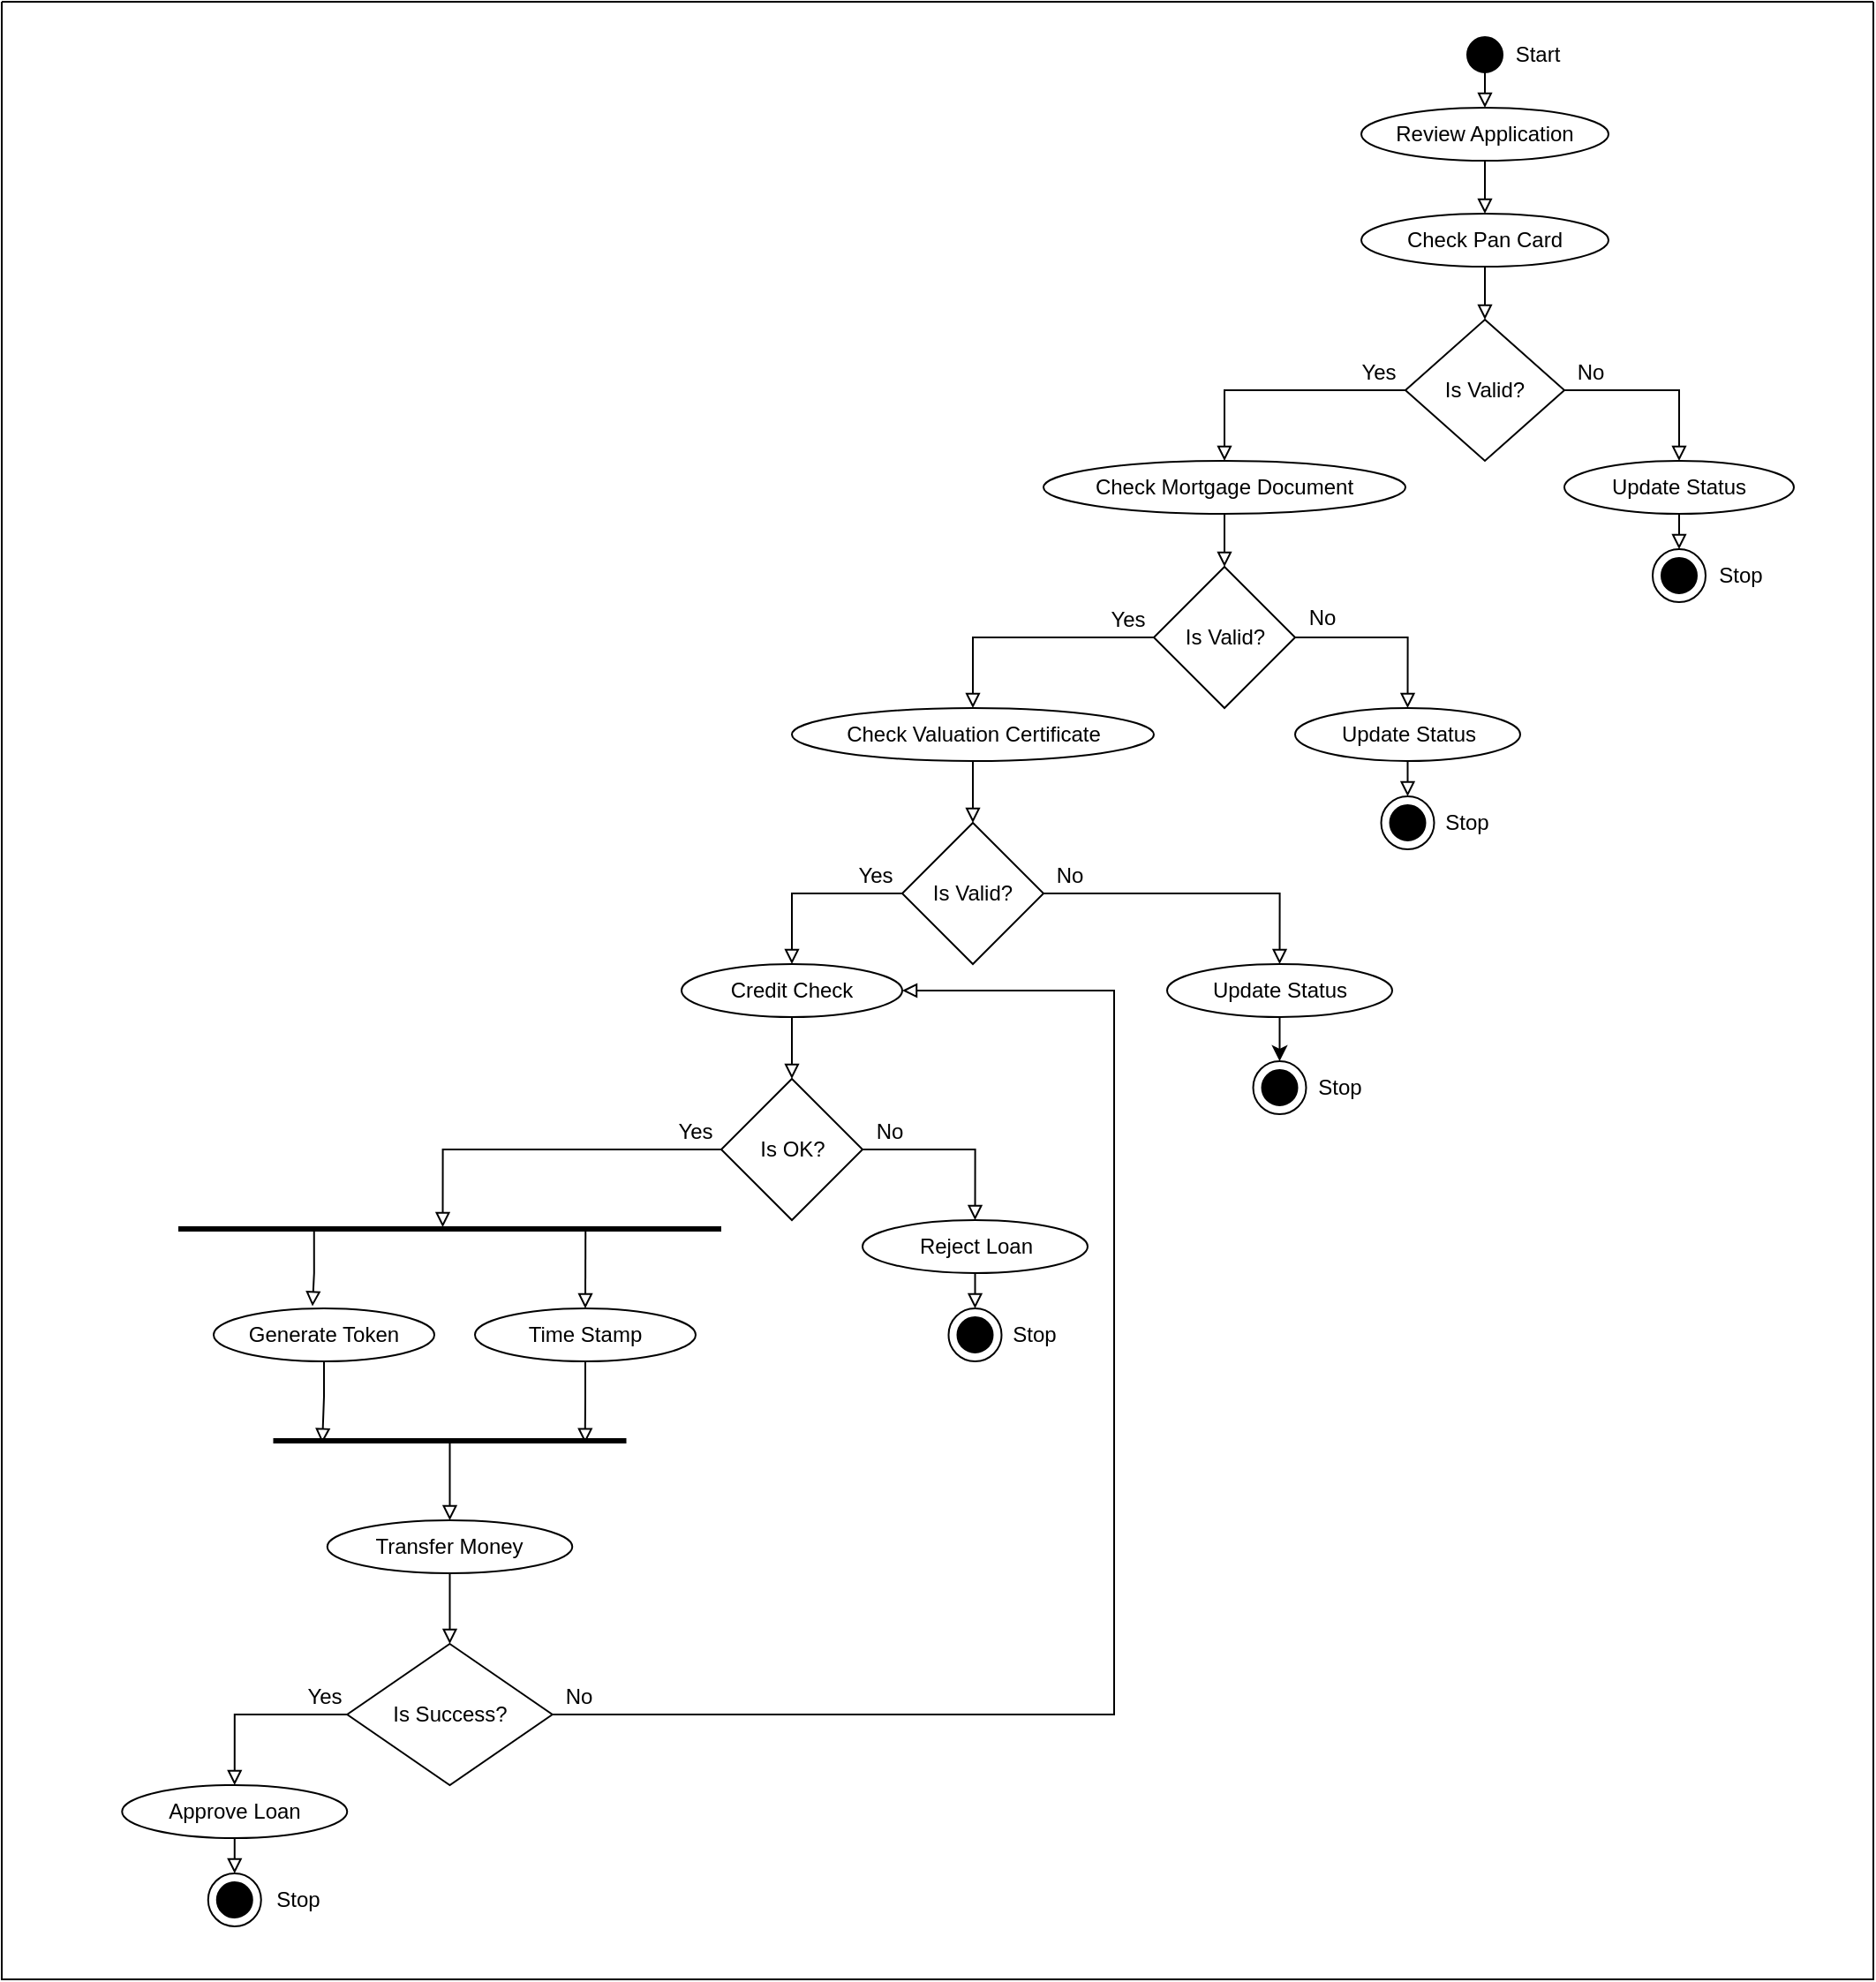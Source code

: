 <mxfile version="24.5.3" type="device">
  <diagram name="Page-1" id="RWeQQE8vQBpfebt0raoR">
    <mxGraphModel dx="1450" dy="621" grid="1" gridSize="10" guides="1" tooltips="1" connect="1" arrows="1" fold="1" page="0" pageScale="1" pageWidth="750" pageHeight="950" math="0" shadow="0">
      <root>
        <mxCell id="0" />
        <mxCell id="1" parent="0" />
        <mxCell id="DM-VIojr8gFjAtFMTWuC-6" style="edgeStyle=orthogonalEdgeStyle;rounded=0;orthogonalLoop=1;jettySize=auto;html=1;exitX=0.5;exitY=1;exitDx=0;exitDy=0;entryX=0.5;entryY=0;entryDx=0;entryDy=0;endArrow=block;endFill=0;" edge="1" parent="1" source="DM-VIojr8gFjAtFMTWuC-1" target="DM-VIojr8gFjAtFMTWuC-3">
          <mxGeometry relative="1" as="geometry" />
        </mxCell>
        <mxCell id="DM-VIojr8gFjAtFMTWuC-1" value="" style="shape=ellipse;html=1;fillColor=strokeColor;fontSize=18;fontColor=#ffffff;" vertex="1" parent="1">
          <mxGeometry x="500" y="30" width="20" height="20" as="geometry" />
        </mxCell>
        <mxCell id="DM-VIojr8gFjAtFMTWuC-7" style="edgeStyle=orthogonalEdgeStyle;rounded=0;orthogonalLoop=1;jettySize=auto;html=1;exitX=0.5;exitY=1;exitDx=0;exitDy=0;endArrow=block;endFill=0;" edge="1" parent="1" source="DM-VIojr8gFjAtFMTWuC-3" target="DM-VIojr8gFjAtFMTWuC-4">
          <mxGeometry relative="1" as="geometry" />
        </mxCell>
        <mxCell id="DM-VIojr8gFjAtFMTWuC-3" value="Review Application" style="ellipse;whiteSpace=wrap;html=1;" vertex="1" parent="1">
          <mxGeometry x="440" y="70" width="140" height="30" as="geometry" />
        </mxCell>
        <mxCell id="DM-VIojr8gFjAtFMTWuC-8" style="edgeStyle=orthogonalEdgeStyle;rounded=0;orthogonalLoop=1;jettySize=auto;html=1;exitX=0.5;exitY=1;exitDx=0;exitDy=0;entryX=0.5;entryY=0;entryDx=0;entryDy=0;endArrow=block;endFill=0;" edge="1" parent="1" source="DM-VIojr8gFjAtFMTWuC-4" target="DM-VIojr8gFjAtFMTWuC-5">
          <mxGeometry relative="1" as="geometry" />
        </mxCell>
        <mxCell id="DM-VIojr8gFjAtFMTWuC-4" value="Check Pan Card" style="ellipse;whiteSpace=wrap;html=1;" vertex="1" parent="1">
          <mxGeometry x="440" y="130" width="140" height="30" as="geometry" />
        </mxCell>
        <mxCell id="DM-VIojr8gFjAtFMTWuC-14" style="edgeStyle=orthogonalEdgeStyle;rounded=0;orthogonalLoop=1;jettySize=auto;html=1;exitX=0;exitY=0.5;exitDx=0;exitDy=0;entryX=0.5;entryY=0;entryDx=0;entryDy=0;endArrow=block;endFill=0;" edge="1" parent="1" source="DM-VIojr8gFjAtFMTWuC-5" target="DM-VIojr8gFjAtFMTWuC-9">
          <mxGeometry relative="1" as="geometry" />
        </mxCell>
        <mxCell id="DM-VIojr8gFjAtFMTWuC-15" style="edgeStyle=orthogonalEdgeStyle;rounded=0;orthogonalLoop=1;jettySize=auto;html=1;exitX=1;exitY=0.5;exitDx=0;exitDy=0;entryX=0.5;entryY=0;entryDx=0;entryDy=0;endArrow=block;endFill=0;" edge="1" parent="1" source="DM-VIojr8gFjAtFMTWuC-5" target="DM-VIojr8gFjAtFMTWuC-10">
          <mxGeometry relative="1" as="geometry" />
        </mxCell>
        <mxCell id="DM-VIojr8gFjAtFMTWuC-5" value="Is Valid?" style="rhombus;whiteSpace=wrap;html=1;" vertex="1" parent="1">
          <mxGeometry x="465" y="190" width="90" height="80" as="geometry" />
        </mxCell>
        <mxCell id="DM-VIojr8gFjAtFMTWuC-21" style="edgeStyle=orthogonalEdgeStyle;rounded=0;orthogonalLoop=1;jettySize=auto;html=1;exitX=0.5;exitY=1;exitDx=0;exitDy=0;entryX=0.5;entryY=0;entryDx=0;entryDy=0;endArrow=block;endFill=0;" edge="1" parent="1" source="DM-VIojr8gFjAtFMTWuC-9" target="DM-VIojr8gFjAtFMTWuC-17">
          <mxGeometry relative="1" as="geometry" />
        </mxCell>
        <mxCell id="DM-VIojr8gFjAtFMTWuC-9" value="Check Mortgage Document" style="ellipse;whiteSpace=wrap;html=1;" vertex="1" parent="1">
          <mxGeometry x="260" y="270" width="205" height="30" as="geometry" />
        </mxCell>
        <mxCell id="DM-VIojr8gFjAtFMTWuC-10" value="Update Status" style="ellipse;whiteSpace=wrap;html=1;" vertex="1" parent="1">
          <mxGeometry x="555" y="270" width="130" height="30" as="geometry" />
        </mxCell>
        <mxCell id="DM-VIojr8gFjAtFMTWuC-12" value="" style="shape=mxgraph.sysml.actFinal;html=1;verticalLabelPosition=bottom;labelBackgroundColor=#ffffff;verticalAlign=top;" vertex="1" parent="1">
          <mxGeometry x="605" y="320" width="30" height="30" as="geometry" />
        </mxCell>
        <mxCell id="DM-VIojr8gFjAtFMTWuC-16" style="edgeStyle=orthogonalEdgeStyle;rounded=0;orthogonalLoop=1;jettySize=auto;html=1;exitX=0.5;exitY=1;exitDx=0;exitDy=0;entryX=0.5;entryY=0;entryDx=0;entryDy=0;entryPerimeter=0;endArrow=block;endFill=0;" edge="1" parent="1" source="DM-VIojr8gFjAtFMTWuC-10" target="DM-VIojr8gFjAtFMTWuC-12">
          <mxGeometry relative="1" as="geometry" />
        </mxCell>
        <mxCell id="DM-VIojr8gFjAtFMTWuC-22" style="edgeStyle=orthogonalEdgeStyle;rounded=0;orthogonalLoop=1;jettySize=auto;html=1;exitX=0;exitY=0.5;exitDx=0;exitDy=0;entryX=0.5;entryY=0;entryDx=0;entryDy=0;endArrow=block;endFill=0;" edge="1" parent="1" source="DM-VIojr8gFjAtFMTWuC-17" target="DM-VIojr8gFjAtFMTWuC-18">
          <mxGeometry relative="1" as="geometry" />
        </mxCell>
        <mxCell id="DM-VIojr8gFjAtFMTWuC-23" style="edgeStyle=orthogonalEdgeStyle;rounded=0;orthogonalLoop=1;jettySize=auto;html=1;exitX=1;exitY=0.5;exitDx=0;exitDy=0;entryX=0.5;entryY=0;entryDx=0;entryDy=0;endArrow=block;endFill=0;" edge="1" parent="1" source="DM-VIojr8gFjAtFMTWuC-17" target="DM-VIojr8gFjAtFMTWuC-19">
          <mxGeometry relative="1" as="geometry" />
        </mxCell>
        <mxCell id="DM-VIojr8gFjAtFMTWuC-17" value="Is Valid?" style="rhombus;whiteSpace=wrap;html=1;" vertex="1" parent="1">
          <mxGeometry x="322.5" y="330" width="80" height="80" as="geometry" />
        </mxCell>
        <mxCell id="DM-VIojr8gFjAtFMTWuC-27" style="edgeStyle=orthogonalEdgeStyle;rounded=0;orthogonalLoop=1;jettySize=auto;html=1;exitX=0.5;exitY=1;exitDx=0;exitDy=0;entryX=0.5;entryY=0;entryDx=0;entryDy=0;endArrow=block;endFill=0;" edge="1" parent="1" source="DM-VIojr8gFjAtFMTWuC-18" target="DM-VIojr8gFjAtFMTWuC-26">
          <mxGeometry relative="1" as="geometry" />
        </mxCell>
        <mxCell id="DM-VIojr8gFjAtFMTWuC-18" value="Check Valuation Certificate" style="ellipse;whiteSpace=wrap;html=1;" vertex="1" parent="1">
          <mxGeometry x="117.5" y="410" width="205" height="30" as="geometry" />
        </mxCell>
        <mxCell id="DM-VIojr8gFjAtFMTWuC-19" value="Update Status" style="ellipse;whiteSpace=wrap;html=1;" vertex="1" parent="1">
          <mxGeometry x="402.5" y="410" width="127.5" height="30" as="geometry" />
        </mxCell>
        <mxCell id="DM-VIojr8gFjAtFMTWuC-24" value="" style="shape=mxgraph.sysml.actFinal;html=1;verticalLabelPosition=bottom;labelBackgroundColor=#ffffff;verticalAlign=top;" vertex="1" parent="1">
          <mxGeometry x="451.25" y="460" width="30" height="30" as="geometry" />
        </mxCell>
        <mxCell id="DM-VIojr8gFjAtFMTWuC-25" style="edgeStyle=orthogonalEdgeStyle;rounded=0;orthogonalLoop=1;jettySize=auto;html=1;exitX=0.5;exitY=1;exitDx=0;exitDy=0;entryX=0.5;entryY=0;entryDx=0;entryDy=0;entryPerimeter=0;endArrow=block;endFill=0;" edge="1" parent="1" source="DM-VIojr8gFjAtFMTWuC-19" target="DM-VIojr8gFjAtFMTWuC-24">
          <mxGeometry relative="1" as="geometry" />
        </mxCell>
        <mxCell id="DM-VIojr8gFjAtFMTWuC-32" style="edgeStyle=orthogonalEdgeStyle;rounded=0;orthogonalLoop=1;jettySize=auto;html=1;exitX=0;exitY=0.5;exitDx=0;exitDy=0;entryX=0.5;entryY=0;entryDx=0;entryDy=0;endArrow=block;endFill=0;" edge="1" parent="1" source="DM-VIojr8gFjAtFMTWuC-26" target="DM-VIojr8gFjAtFMTWuC-28">
          <mxGeometry relative="1" as="geometry" />
        </mxCell>
        <mxCell id="DM-VIojr8gFjAtFMTWuC-88" style="edgeStyle=orthogonalEdgeStyle;rounded=0;orthogonalLoop=1;jettySize=auto;html=1;exitX=1;exitY=0.5;exitDx=0;exitDy=0;entryX=0.5;entryY=0;entryDx=0;entryDy=0;endArrow=block;endFill=0;" edge="1" parent="1" source="DM-VIojr8gFjAtFMTWuC-26" target="DM-VIojr8gFjAtFMTWuC-29">
          <mxGeometry relative="1" as="geometry" />
        </mxCell>
        <mxCell id="DM-VIojr8gFjAtFMTWuC-26" value="Is Valid?" style="rhombus;whiteSpace=wrap;html=1;" vertex="1" parent="1">
          <mxGeometry x="180" y="475" width="80" height="80" as="geometry" />
        </mxCell>
        <mxCell id="DM-VIojr8gFjAtFMTWuC-35" style="edgeStyle=orthogonalEdgeStyle;rounded=0;orthogonalLoop=1;jettySize=auto;html=1;exitX=0.5;exitY=1;exitDx=0;exitDy=0;entryX=0.5;entryY=0;entryDx=0;entryDy=0;endArrow=block;endFill=0;" edge="1" parent="1" source="DM-VIojr8gFjAtFMTWuC-28" target="DM-VIojr8gFjAtFMTWuC-34">
          <mxGeometry relative="1" as="geometry" />
        </mxCell>
        <mxCell id="DM-VIojr8gFjAtFMTWuC-28" value="Credit Check" style="ellipse;whiteSpace=wrap;html=1;" vertex="1" parent="1">
          <mxGeometry x="55" y="555" width="125" height="30" as="geometry" />
        </mxCell>
        <mxCell id="DM-VIojr8gFjAtFMTWuC-29" value="Update Status" style="ellipse;whiteSpace=wrap;html=1;" vertex="1" parent="1">
          <mxGeometry x="330" y="555" width="127.5" height="30" as="geometry" />
        </mxCell>
        <mxCell id="DM-VIojr8gFjAtFMTWuC-30" value="" style="shape=mxgraph.sysml.actFinal;html=1;verticalLabelPosition=bottom;labelBackgroundColor=#ffffff;verticalAlign=top;" vertex="1" parent="1">
          <mxGeometry x="378.75" y="610" width="30" height="30" as="geometry" />
        </mxCell>
        <mxCell id="DM-VIojr8gFjAtFMTWuC-38" style="edgeStyle=orthogonalEdgeStyle;rounded=0;orthogonalLoop=1;jettySize=auto;html=1;exitX=1;exitY=0.5;exitDx=0;exitDy=0;entryX=0.5;entryY=0;entryDx=0;entryDy=0;endArrow=block;endFill=0;" edge="1" parent="1" source="DM-VIojr8gFjAtFMTWuC-34" target="DM-VIojr8gFjAtFMTWuC-36">
          <mxGeometry relative="1" as="geometry" />
        </mxCell>
        <mxCell id="DM-VIojr8gFjAtFMTWuC-34" value="Is OK?" style="rhombus;whiteSpace=wrap;html=1;" vertex="1" parent="1">
          <mxGeometry x="77.5" y="620" width="80" height="80" as="geometry" />
        </mxCell>
        <mxCell id="DM-VIojr8gFjAtFMTWuC-36" value="Reject Loan" style="ellipse;whiteSpace=wrap;html=1;" vertex="1" parent="1">
          <mxGeometry x="157.5" y="700" width="127.5" height="30" as="geometry" />
        </mxCell>
        <mxCell id="DM-VIojr8gFjAtFMTWuC-41" value="" style="shape=mxgraph.sysml.actFinal;html=1;verticalLabelPosition=bottom;labelBackgroundColor=#ffffff;verticalAlign=top;" vertex="1" parent="1">
          <mxGeometry x="206.25" y="750" width="30" height="30" as="geometry" />
        </mxCell>
        <mxCell id="DM-VIojr8gFjAtFMTWuC-43" style="edgeStyle=orthogonalEdgeStyle;rounded=0;orthogonalLoop=1;jettySize=auto;html=1;exitX=0.5;exitY=1;exitDx=0;exitDy=0;entryX=0.5;entryY=0;entryDx=0;entryDy=0;entryPerimeter=0;endArrow=block;endFill=0;" edge="1" parent="1" source="DM-VIojr8gFjAtFMTWuC-36" target="DM-VIojr8gFjAtFMTWuC-41">
          <mxGeometry relative="1" as="geometry" />
        </mxCell>
        <mxCell id="DM-VIojr8gFjAtFMTWuC-47" value="Generate Token" style="ellipse;whiteSpace=wrap;html=1;" vertex="1" parent="1">
          <mxGeometry x="-210" y="750" width="125" height="30" as="geometry" />
        </mxCell>
        <mxCell id="DM-VIojr8gFjAtFMTWuC-48" value="Time Stamp" style="ellipse;whiteSpace=wrap;html=1;" vertex="1" parent="1">
          <mxGeometry x="-62" y="750" width="125" height="30" as="geometry" />
        </mxCell>
        <mxCell id="DM-VIojr8gFjAtFMTWuC-74" style="rounded=0;orthogonalLoop=1;jettySize=auto;html=1;exitX=0.75;exitY=0.5;exitDx=0;exitDy=0;exitPerimeter=0;entryX=0.5;entryY=0;entryDx=0;entryDy=0;endArrow=block;endFill=0;" edge="1" parent="1" source="DM-VIojr8gFjAtFMTWuC-52" target="DM-VIojr8gFjAtFMTWuC-48">
          <mxGeometry relative="1" as="geometry" />
        </mxCell>
        <mxCell id="DM-VIojr8gFjAtFMTWuC-52" value="" style="shape=line;html=1;strokeWidth=3;strokeColor=#000000;" vertex="1" parent="1">
          <mxGeometry x="-230" y="700" width="307.5" height="10" as="geometry" />
        </mxCell>
        <mxCell id="DM-VIojr8gFjAtFMTWuC-73" style="edgeStyle=orthogonalEdgeStyle;rounded=0;orthogonalLoop=1;jettySize=auto;html=1;exitX=0.25;exitY=0.5;exitDx=0;exitDy=0;exitPerimeter=0;entryX=0.448;entryY=-0.04;entryDx=0;entryDy=0;entryPerimeter=0;endArrow=block;endFill=0;" edge="1" parent="1" source="DM-VIojr8gFjAtFMTWuC-52" target="DM-VIojr8gFjAtFMTWuC-47">
          <mxGeometry relative="1" as="geometry" />
        </mxCell>
        <mxCell id="DM-VIojr8gFjAtFMTWuC-76" style="edgeStyle=orthogonalEdgeStyle;rounded=0;orthogonalLoop=1;jettySize=auto;html=1;exitX=0;exitY=0.5;exitDx=0;exitDy=0;entryX=0.487;entryY=0.4;entryDx=0;entryDy=0;entryPerimeter=0;endArrow=block;endFill=0;" edge="1" parent="1" source="DM-VIojr8gFjAtFMTWuC-34" target="DM-VIojr8gFjAtFMTWuC-52">
          <mxGeometry relative="1" as="geometry" />
        </mxCell>
        <mxCell id="DM-VIojr8gFjAtFMTWuC-82" style="edgeStyle=orthogonalEdgeStyle;rounded=0;orthogonalLoop=1;jettySize=auto;html=1;exitX=0.5;exitY=0.5;exitDx=0;exitDy=0;exitPerimeter=0;entryX=0.5;entryY=0;entryDx=0;entryDy=0;endArrow=block;endFill=0;" edge="1" parent="1" source="DM-VIojr8gFjAtFMTWuC-77" target="DM-VIojr8gFjAtFMTWuC-81">
          <mxGeometry relative="1" as="geometry" />
        </mxCell>
        <mxCell id="DM-VIojr8gFjAtFMTWuC-77" value="" style="shape=line;html=1;strokeWidth=3;strokeColor=#000000;" vertex="1" parent="1">
          <mxGeometry x="-176.25" y="820" width="200" height="10" as="geometry" />
        </mxCell>
        <mxCell id="DM-VIojr8gFjAtFMTWuC-79" style="edgeStyle=orthogonalEdgeStyle;rounded=0;orthogonalLoop=1;jettySize=auto;html=1;exitX=0.5;exitY=1;exitDx=0;exitDy=0;entryX=0.139;entryY=0.64;entryDx=0;entryDy=0;entryPerimeter=0;endArrow=block;endFill=0;" edge="1" parent="1" source="DM-VIojr8gFjAtFMTWuC-47" target="DM-VIojr8gFjAtFMTWuC-77">
          <mxGeometry relative="1" as="geometry" />
        </mxCell>
        <mxCell id="DM-VIojr8gFjAtFMTWuC-80" style="edgeStyle=orthogonalEdgeStyle;rounded=0;orthogonalLoop=1;jettySize=auto;html=1;exitX=0.5;exitY=1;exitDx=0;exitDy=0;entryX=0.883;entryY=0.64;entryDx=0;entryDy=0;entryPerimeter=0;endArrow=block;endFill=0;" edge="1" parent="1" source="DM-VIojr8gFjAtFMTWuC-48" target="DM-VIojr8gFjAtFMTWuC-77">
          <mxGeometry relative="1" as="geometry" />
        </mxCell>
        <mxCell id="DM-VIojr8gFjAtFMTWuC-84" style="edgeStyle=orthogonalEdgeStyle;rounded=0;orthogonalLoop=1;jettySize=auto;html=1;exitX=0.5;exitY=1;exitDx=0;exitDy=0;entryX=0.5;entryY=0;entryDx=0;entryDy=0;endArrow=block;endFill=0;" edge="1" parent="1" source="DM-VIojr8gFjAtFMTWuC-81" target="DM-VIojr8gFjAtFMTWuC-83">
          <mxGeometry relative="1" as="geometry" />
        </mxCell>
        <mxCell id="DM-VIojr8gFjAtFMTWuC-81" value="Transfer Money" style="ellipse;whiteSpace=wrap;html=1;" vertex="1" parent="1">
          <mxGeometry x="-145.62" y="870" width="138.75" height="30" as="geometry" />
        </mxCell>
        <mxCell id="DM-VIojr8gFjAtFMTWuC-85" style="edgeStyle=orthogonalEdgeStyle;rounded=0;orthogonalLoop=1;jettySize=auto;html=1;exitX=1;exitY=0.5;exitDx=0;exitDy=0;entryX=1;entryY=0.5;entryDx=0;entryDy=0;endArrow=block;endFill=0;" edge="1" parent="1" source="DM-VIojr8gFjAtFMTWuC-83" target="DM-VIojr8gFjAtFMTWuC-28">
          <mxGeometry relative="1" as="geometry">
            <Array as="points">
              <mxPoint x="300" y="980" />
              <mxPoint x="300" y="570" />
            </Array>
          </mxGeometry>
        </mxCell>
        <mxCell id="DM-VIojr8gFjAtFMTWuC-90" style="edgeStyle=orthogonalEdgeStyle;rounded=0;orthogonalLoop=1;jettySize=auto;html=1;exitX=0;exitY=0.5;exitDx=0;exitDy=0;entryX=0.5;entryY=0;entryDx=0;entryDy=0;endArrow=block;endFill=0;" edge="1" parent="1" source="DM-VIojr8gFjAtFMTWuC-83" target="DM-VIojr8gFjAtFMTWuC-89">
          <mxGeometry relative="1" as="geometry" />
        </mxCell>
        <mxCell id="DM-VIojr8gFjAtFMTWuC-83" value="Is Success?" style="rhombus;whiteSpace=wrap;html=1;" vertex="1" parent="1">
          <mxGeometry x="-134.37" y="940" width="116.24" height="80" as="geometry" />
        </mxCell>
        <mxCell id="DM-VIojr8gFjAtFMTWuC-87" style="edgeStyle=orthogonalEdgeStyle;rounded=0;orthogonalLoop=1;jettySize=auto;html=1;exitX=0.5;exitY=1;exitDx=0;exitDy=0;entryX=0.5;entryY=0;entryDx=0;entryDy=0;entryPerimeter=0;" edge="1" parent="1" source="DM-VIojr8gFjAtFMTWuC-29" target="DM-VIojr8gFjAtFMTWuC-30">
          <mxGeometry relative="1" as="geometry" />
        </mxCell>
        <mxCell id="DM-VIojr8gFjAtFMTWuC-89" value="Approve Loan" style="ellipse;whiteSpace=wrap;html=1;" vertex="1" parent="1">
          <mxGeometry x="-261.87" y="1020" width="127.5" height="30" as="geometry" />
        </mxCell>
        <mxCell id="DM-VIojr8gFjAtFMTWuC-91" value="" style="shape=mxgraph.sysml.actFinal;html=1;verticalLabelPosition=bottom;labelBackgroundColor=#ffffff;verticalAlign=top;" vertex="1" parent="1">
          <mxGeometry x="-213.12" y="1070" width="30" height="30" as="geometry" />
        </mxCell>
        <mxCell id="DM-VIojr8gFjAtFMTWuC-92" style="edgeStyle=orthogonalEdgeStyle;rounded=0;orthogonalLoop=1;jettySize=auto;html=1;exitX=0.5;exitY=1;exitDx=0;exitDy=0;entryX=0.5;entryY=0;entryDx=0;entryDy=0;entryPerimeter=0;endArrow=block;endFill=0;" edge="1" parent="1" source="DM-VIojr8gFjAtFMTWuC-89" target="DM-VIojr8gFjAtFMTWuC-91">
          <mxGeometry relative="1" as="geometry" />
        </mxCell>
        <mxCell id="DM-VIojr8gFjAtFMTWuC-93" value="Start" style="text;html=1;align=center;verticalAlign=middle;whiteSpace=wrap;rounded=0;" vertex="1" parent="1">
          <mxGeometry x="510" y="25" width="60" height="30" as="geometry" />
        </mxCell>
        <mxCell id="DM-VIojr8gFjAtFMTWuC-94" value="Stop" style="text;html=1;align=center;verticalAlign=middle;whiteSpace=wrap;rounded=0;" vertex="1" parent="1">
          <mxGeometry x="625" y="320" width="60" height="30" as="geometry" />
        </mxCell>
        <mxCell id="DM-VIojr8gFjAtFMTWuC-95" value="Yes" style="text;html=1;align=center;verticalAlign=middle;whiteSpace=wrap;rounded=0;" vertex="1" parent="1">
          <mxGeometry x="435" y="210" width="30" height="20" as="geometry" />
        </mxCell>
        <mxCell id="DM-VIojr8gFjAtFMTWuC-96" value="No" style="text;html=1;align=center;verticalAlign=middle;whiteSpace=wrap;rounded=0;" vertex="1" parent="1">
          <mxGeometry x="555" y="210" width="30" height="20" as="geometry" />
        </mxCell>
        <mxCell id="DM-VIojr8gFjAtFMTWuC-97" value="Yes" style="text;html=1;align=center;verticalAlign=middle;whiteSpace=wrap;rounded=0;" vertex="1" parent="1">
          <mxGeometry x="292.5" y="350" width="30" height="20" as="geometry" />
        </mxCell>
        <mxCell id="DM-VIojr8gFjAtFMTWuC-98" value="Yes" style="text;html=1;align=center;verticalAlign=middle;whiteSpace=wrap;rounded=0;" vertex="1" parent="1">
          <mxGeometry x="150" y="495" width="30" height="20" as="geometry" />
        </mxCell>
        <mxCell id="DM-VIojr8gFjAtFMTWuC-99" value="Yes" style="text;html=1;align=center;verticalAlign=middle;whiteSpace=wrap;rounded=0;" vertex="1" parent="1">
          <mxGeometry x="47.5" y="640" width="30" height="20" as="geometry" />
        </mxCell>
        <mxCell id="DM-VIojr8gFjAtFMTWuC-100" value="Yes" style="text;html=1;align=center;verticalAlign=middle;whiteSpace=wrap;rounded=0;" vertex="1" parent="1">
          <mxGeometry x="-162.5" y="960" width="30" height="20" as="geometry" />
        </mxCell>
        <mxCell id="DM-VIojr8gFjAtFMTWuC-101" value="No" style="text;html=1;align=center;verticalAlign=middle;whiteSpace=wrap;rounded=0;" vertex="1" parent="1">
          <mxGeometry x="402.5" y="349" width="30" height="20" as="geometry" />
        </mxCell>
        <mxCell id="DM-VIojr8gFjAtFMTWuC-102" value="No" style="text;html=1;align=center;verticalAlign=middle;whiteSpace=wrap;rounded=0;" vertex="1" parent="1">
          <mxGeometry x="260" y="495" width="30" height="20" as="geometry" />
        </mxCell>
        <mxCell id="DM-VIojr8gFjAtFMTWuC-103" value="No" style="text;html=1;align=center;verticalAlign=middle;whiteSpace=wrap;rounded=0;" vertex="1" parent="1">
          <mxGeometry x="157.5" y="640" width="30" height="20" as="geometry" />
        </mxCell>
        <mxCell id="DM-VIojr8gFjAtFMTWuC-104" value="No" style="text;html=1;align=center;verticalAlign=middle;whiteSpace=wrap;rounded=0;" vertex="1" parent="1">
          <mxGeometry x="-18.13" y="960" width="30" height="20" as="geometry" />
        </mxCell>
        <mxCell id="DM-VIojr8gFjAtFMTWuC-105" value="Stop" style="text;html=1;align=center;verticalAlign=middle;whiteSpace=wrap;rounded=0;" vertex="1" parent="1">
          <mxGeometry x="470" y="460" width="60" height="30" as="geometry" />
        </mxCell>
        <mxCell id="DM-VIojr8gFjAtFMTWuC-106" value="Stop" style="text;html=1;align=center;verticalAlign=middle;whiteSpace=wrap;rounded=0;" vertex="1" parent="1">
          <mxGeometry x="397.5" y="610" width="60" height="30" as="geometry" />
        </mxCell>
        <mxCell id="DM-VIojr8gFjAtFMTWuC-107" value="Stop" style="text;html=1;align=center;verticalAlign=middle;whiteSpace=wrap;rounded=0;" vertex="1" parent="1">
          <mxGeometry x="225" y="750" width="60" height="30" as="geometry" />
        </mxCell>
        <mxCell id="DM-VIojr8gFjAtFMTWuC-108" value="Stop" style="text;html=1;align=center;verticalAlign=middle;whiteSpace=wrap;rounded=0;" vertex="1" parent="1">
          <mxGeometry x="-192.5" y="1070" width="60" height="30" as="geometry" />
        </mxCell>
        <mxCell id="DM-VIojr8gFjAtFMTWuC-109" value="" style="swimlane;startSize=0;" vertex="1" parent="1">
          <mxGeometry x="-330" y="10" width="1060" height="1120" as="geometry">
            <mxRectangle x="-330" y="10" width="50" height="40" as="alternateBounds" />
          </mxGeometry>
        </mxCell>
      </root>
    </mxGraphModel>
  </diagram>
</mxfile>
